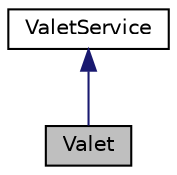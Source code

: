 digraph "Valet"
{
 // LATEX_PDF_SIZE
  edge [fontname="Helvetica",fontsize="10",labelfontname="Helvetica",labelfontsize="10"];
  node [fontname="Helvetica",fontsize="10",shape=record];
  Node1 [label="Valet",height=0.2,width=0.4,color="black", fillcolor="grey75", style="filled", fontcolor="black",tooltip="The Valet class represents a valet who provides valet parking services to customers."];
  Node2 -> Node1 [dir="back",color="midnightblue",fontsize="10",style="solid"];
  Node2 [label="ValetService",height=0.2,width=0.4,color="black", fillcolor="white", style="filled",URL="$classValetService.html",tooltip="The ValetService class is an abstract class that defines the interface for a valet service."];
}

